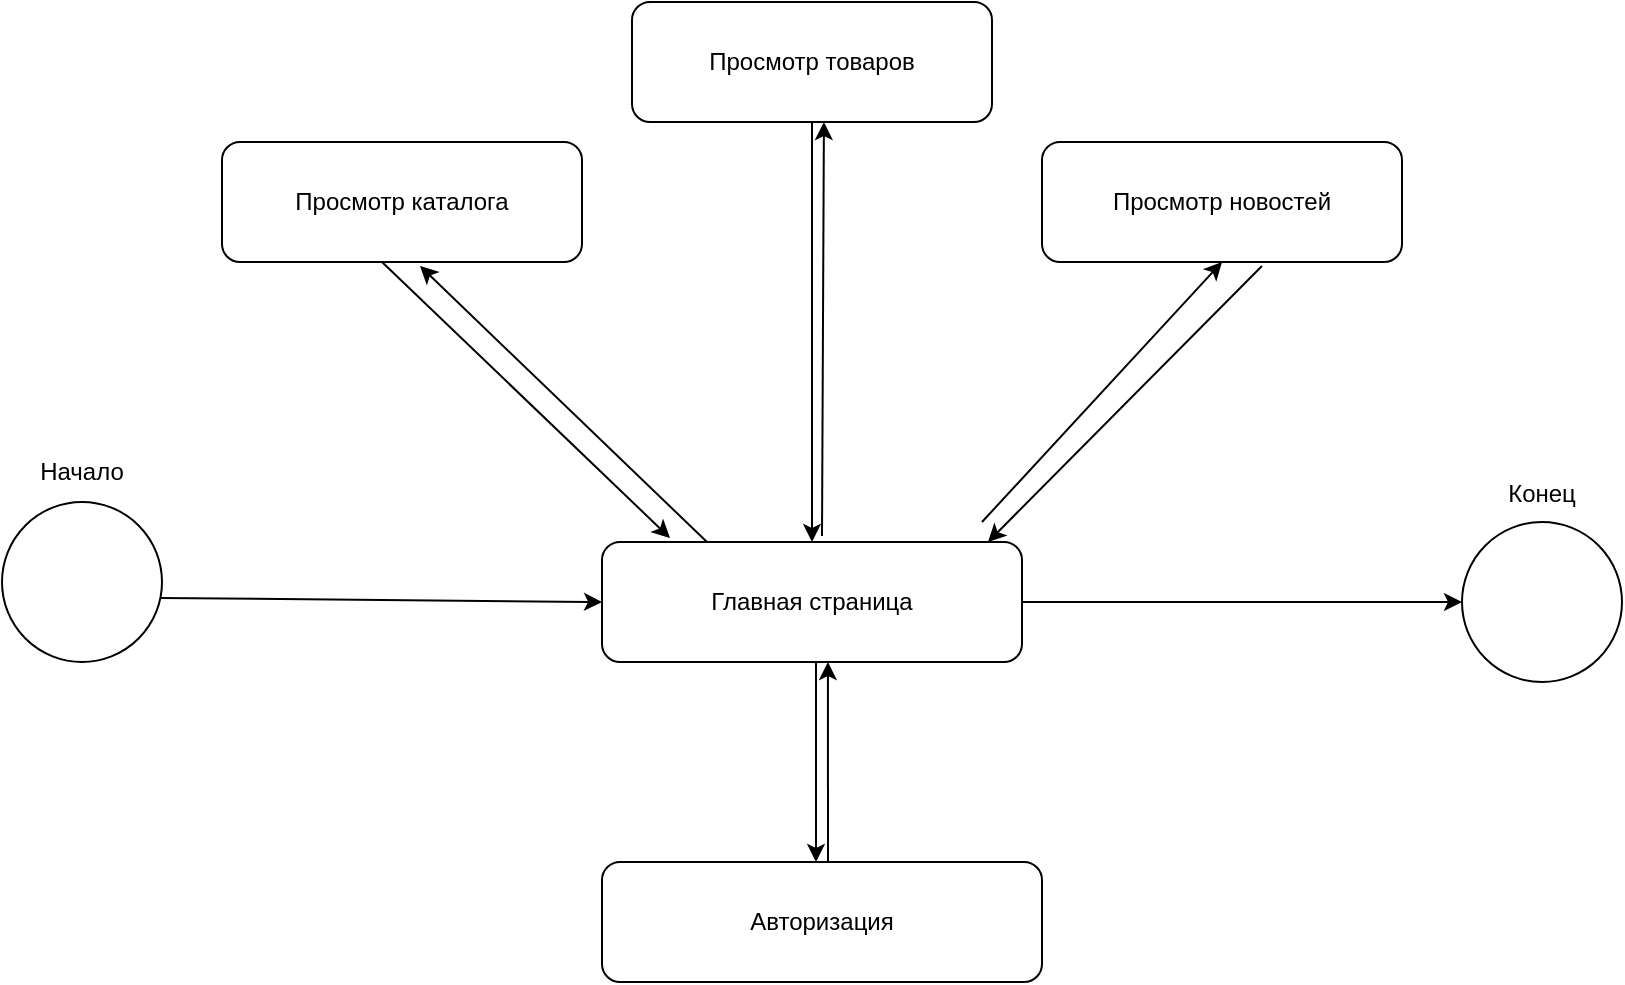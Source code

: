 <mxfile version="24.2.8" type="device">
  <diagram name="Page-1" id="ILQdXq-LXKKzqLPtouCF">
    <mxGraphModel dx="2074" dy="1142" grid="1" gridSize="10" guides="1" tooltips="1" connect="1" arrows="1" fold="1" page="1" pageScale="1" pageWidth="850" pageHeight="1100" math="0" shadow="0">
      <root>
        <mxCell id="0" />
        <mxCell id="1" parent="0" />
        <mxCell id="D4CG2mdN7vlFRt4YRSyw-1" value="" style="ellipse;whiteSpace=wrap;html=1;aspect=fixed;" vertex="1" parent="1">
          <mxGeometry x="20" y="500" width="80" height="80" as="geometry" />
        </mxCell>
        <mxCell id="D4CG2mdN7vlFRt4YRSyw-2" value="" style="ellipse;whiteSpace=wrap;html=1;aspect=fixed;" vertex="1" parent="1">
          <mxGeometry x="750" y="510" width="80" height="80" as="geometry" />
        </mxCell>
        <mxCell id="D4CG2mdN7vlFRt4YRSyw-3" value="Начало" style="text;html=1;align=center;verticalAlign=middle;whiteSpace=wrap;rounded=0;" vertex="1" parent="1">
          <mxGeometry x="30" y="470" width="60" height="30" as="geometry" />
        </mxCell>
        <mxCell id="D4CG2mdN7vlFRt4YRSyw-4" value="Конец" style="text;html=1;align=center;verticalAlign=middle;whiteSpace=wrap;rounded=0;" vertex="1" parent="1">
          <mxGeometry x="760" y="481" width="60" height="30" as="geometry" />
        </mxCell>
        <mxCell id="D4CG2mdN7vlFRt4YRSyw-5" value="Главная страница" style="rounded=1;whiteSpace=wrap;html=1;" vertex="1" parent="1">
          <mxGeometry x="320" y="520" width="210" height="60" as="geometry" />
        </mxCell>
        <mxCell id="D4CG2mdN7vlFRt4YRSyw-6" value="" style="endArrow=classic;html=1;rounded=0;exitX=0.988;exitY=0.6;exitDx=0;exitDy=0;exitPerimeter=0;entryX=0;entryY=0.5;entryDx=0;entryDy=0;endFill=1;" edge="1" parent="1" source="D4CG2mdN7vlFRt4YRSyw-1" target="D4CG2mdN7vlFRt4YRSyw-5">
          <mxGeometry width="50" height="50" relative="1" as="geometry">
            <mxPoint x="400" y="600" as="sourcePoint" />
            <mxPoint x="450" y="550" as="targetPoint" />
          </mxGeometry>
        </mxCell>
        <mxCell id="D4CG2mdN7vlFRt4YRSyw-7" value="" style="endArrow=classic;html=1;rounded=0;entryX=0;entryY=0.5;entryDx=0;entryDy=0;exitX=1;exitY=0.5;exitDx=0;exitDy=0;endFill=1;" edge="1" parent="1" source="D4CG2mdN7vlFRt4YRSyw-5" target="D4CG2mdN7vlFRt4YRSyw-2">
          <mxGeometry width="50" height="50" relative="1" as="geometry">
            <mxPoint x="400" y="600" as="sourcePoint" />
            <mxPoint x="450" y="550" as="targetPoint" />
          </mxGeometry>
        </mxCell>
        <mxCell id="D4CG2mdN7vlFRt4YRSyw-8" value="&lt;div&gt;Просмотр каталога&lt;/div&gt;" style="rounded=1;whiteSpace=wrap;html=1;" vertex="1" parent="1">
          <mxGeometry x="130" y="320" width="180" height="60" as="geometry" />
        </mxCell>
        <mxCell id="D4CG2mdN7vlFRt4YRSyw-9" value="&lt;div&gt;Просмотр товаров&lt;/div&gt;" style="rounded=1;whiteSpace=wrap;html=1;" vertex="1" parent="1">
          <mxGeometry x="335" y="250" width="180" height="60" as="geometry" />
        </mxCell>
        <mxCell id="D4CG2mdN7vlFRt4YRSyw-10" value="Просмотр новостей" style="rounded=1;whiteSpace=wrap;html=1;" vertex="1" parent="1">
          <mxGeometry x="540" y="320" width="180" height="60" as="geometry" />
        </mxCell>
        <mxCell id="D4CG2mdN7vlFRt4YRSyw-11" value="Авторизация" style="rounded=1;whiteSpace=wrap;html=1;" vertex="1" parent="1">
          <mxGeometry x="320" y="680" width="220" height="60" as="geometry" />
        </mxCell>
        <mxCell id="D4CG2mdN7vlFRt4YRSyw-12" value="" style="endArrow=classic;html=1;rounded=0;entryX=0.55;entryY=1.033;entryDx=0;entryDy=0;entryPerimeter=0;exitX=0.25;exitY=0;exitDx=0;exitDy=0;endFill=1;" edge="1" parent="1" source="D4CG2mdN7vlFRt4YRSyw-5" target="D4CG2mdN7vlFRt4YRSyw-8">
          <mxGeometry width="50" height="50" relative="1" as="geometry">
            <mxPoint x="400" y="570" as="sourcePoint" />
            <mxPoint x="450" y="520" as="targetPoint" />
          </mxGeometry>
        </mxCell>
        <mxCell id="D4CG2mdN7vlFRt4YRSyw-13" value="" style="endArrow=none;html=1;rounded=0;entryX=0.55;entryY=1.033;entryDx=0;entryDy=0;entryPerimeter=0;exitX=0.25;exitY=0;exitDx=0;exitDy=0;startArrow=classic;startFill=1;" edge="1" parent="1">
          <mxGeometry width="50" height="50" relative="1" as="geometry">
            <mxPoint x="354" y="518" as="sourcePoint" />
            <mxPoint x="210" y="380" as="targetPoint" />
          </mxGeometry>
        </mxCell>
        <mxCell id="D4CG2mdN7vlFRt4YRSyw-14" value="" style="endArrow=classic;html=1;rounded=0;entryX=0.594;entryY=1.017;entryDx=0;entryDy=0;entryPerimeter=0;exitX=0.576;exitY=-0.033;exitDx=0;exitDy=0;endFill=1;exitPerimeter=0;" edge="1" parent="1">
          <mxGeometry width="50" height="50" relative="1" as="geometry">
            <mxPoint x="430.0" y="517" as="sourcePoint" />
            <mxPoint x="430.96" y="310" as="targetPoint" />
          </mxGeometry>
        </mxCell>
        <mxCell id="D4CG2mdN7vlFRt4YRSyw-15" value="" style="endArrow=none;html=1;rounded=0;entryX=0.5;entryY=1;entryDx=0;entryDy=0;exitX=0.5;exitY=0;exitDx=0;exitDy=0;startArrow=classic;startFill=1;" edge="1" parent="1" source="D4CG2mdN7vlFRt4YRSyw-5" target="D4CG2mdN7vlFRt4YRSyw-9">
          <mxGeometry width="50" height="50" relative="1" as="geometry">
            <mxPoint x="474" y="508" as="sourcePoint" />
            <mxPoint x="330" y="370" as="targetPoint" />
          </mxGeometry>
        </mxCell>
        <mxCell id="D4CG2mdN7vlFRt4YRSyw-16" value="" style="endArrow=classic;html=1;rounded=0;entryX=0.5;entryY=1;entryDx=0;entryDy=0;endFill=1;" edge="1" parent="1" target="D4CG2mdN7vlFRt4YRSyw-10">
          <mxGeometry width="50" height="50" relative="1" as="geometry">
            <mxPoint x="510" y="510" as="sourcePoint" />
            <mxPoint x="515.96" y="320" as="targetPoint" />
          </mxGeometry>
        </mxCell>
        <mxCell id="D4CG2mdN7vlFRt4YRSyw-17" value="" style="endArrow=none;html=1;rounded=0;entryX=0.611;entryY=1.033;entryDx=0;entryDy=0;exitX=0.919;exitY=0;exitDx=0;exitDy=0;startArrow=classic;startFill=1;entryPerimeter=0;exitPerimeter=0;" edge="1" parent="1" source="D4CG2mdN7vlFRt4YRSyw-5" target="D4CG2mdN7vlFRt4YRSyw-10">
          <mxGeometry width="50" height="50" relative="1" as="geometry">
            <mxPoint x="510" y="530" as="sourcePoint" />
            <mxPoint x="510" y="320" as="targetPoint" />
          </mxGeometry>
        </mxCell>
        <mxCell id="D4CG2mdN7vlFRt4YRSyw-18" value="" style="endArrow=classic;html=1;rounded=0;entryX=0.594;entryY=1.017;entryDx=0;entryDy=0;entryPerimeter=0;endFill=1;" edge="1" parent="1">
          <mxGeometry width="50" height="50" relative="1" as="geometry">
            <mxPoint x="433" y="680" as="sourcePoint" />
            <mxPoint x="432.96" y="580" as="targetPoint" />
          </mxGeometry>
        </mxCell>
        <mxCell id="D4CG2mdN7vlFRt4YRSyw-19" value="" style="endArrow=none;html=1;rounded=0;entryX=0.5;entryY=1;entryDx=0;entryDy=0;startArrow=classic;startFill=1;" edge="1" parent="1">
          <mxGeometry width="50" height="50" relative="1" as="geometry">
            <mxPoint x="427" y="680" as="sourcePoint" />
            <mxPoint x="427" y="580" as="targetPoint" />
          </mxGeometry>
        </mxCell>
      </root>
    </mxGraphModel>
  </diagram>
</mxfile>
